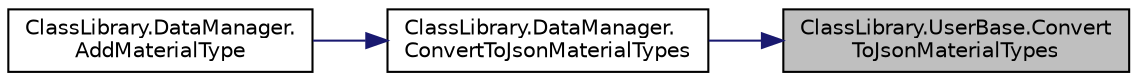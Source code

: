 digraph "ClassLibrary.UserBase.ConvertToJsonMaterialTypes"
{
 // INTERACTIVE_SVG=YES
 // LATEX_PDF_SIZE
  edge [fontname="Helvetica",fontsize="10",labelfontname="Helvetica",labelfontsize="10"];
  node [fontname="Helvetica",fontsize="10",shape=record];
  rankdir="RL";
  Node1 [label="ClassLibrary.UserBase.Convert\lToJsonMaterialTypes",height=0.2,width=0.4,color="black", fillcolor="grey75", style="filled", fontcolor="black",tooltip="Convierte el objeto a texto en formato Json. El objeto puede ser reconstruido a partir del texto en f..."];
  Node1 -> Node2 [dir="back",color="midnightblue",fontsize="10",style="solid",fontname="Helvetica"];
  Node2 [label="ClassLibrary.DataManager.\lConvertToJsonMaterialTypes",height=0.2,width=0.4,color="black", fillcolor="white", style="filled",URL="$classClassLibrary_1_1DataManager.html#aebd28a87f21574f38a527dd0ee9ca5b0",tooltip=" "];
  Node2 -> Node3 [dir="back",color="midnightblue",fontsize="10",style="solid",fontname="Helvetica"];
  Node3 [label="ClassLibrary.DataManager.\lAddMaterialType",height=0.2,width=0.4,color="black", fillcolor="white", style="filled",URL="$classClassLibrary_1_1DataManager.html#aa5040173d15af46ddb1d96b4058dd0e4",tooltip="Agrega un tipo de Material a la lista de MaterialTypes"];
}
